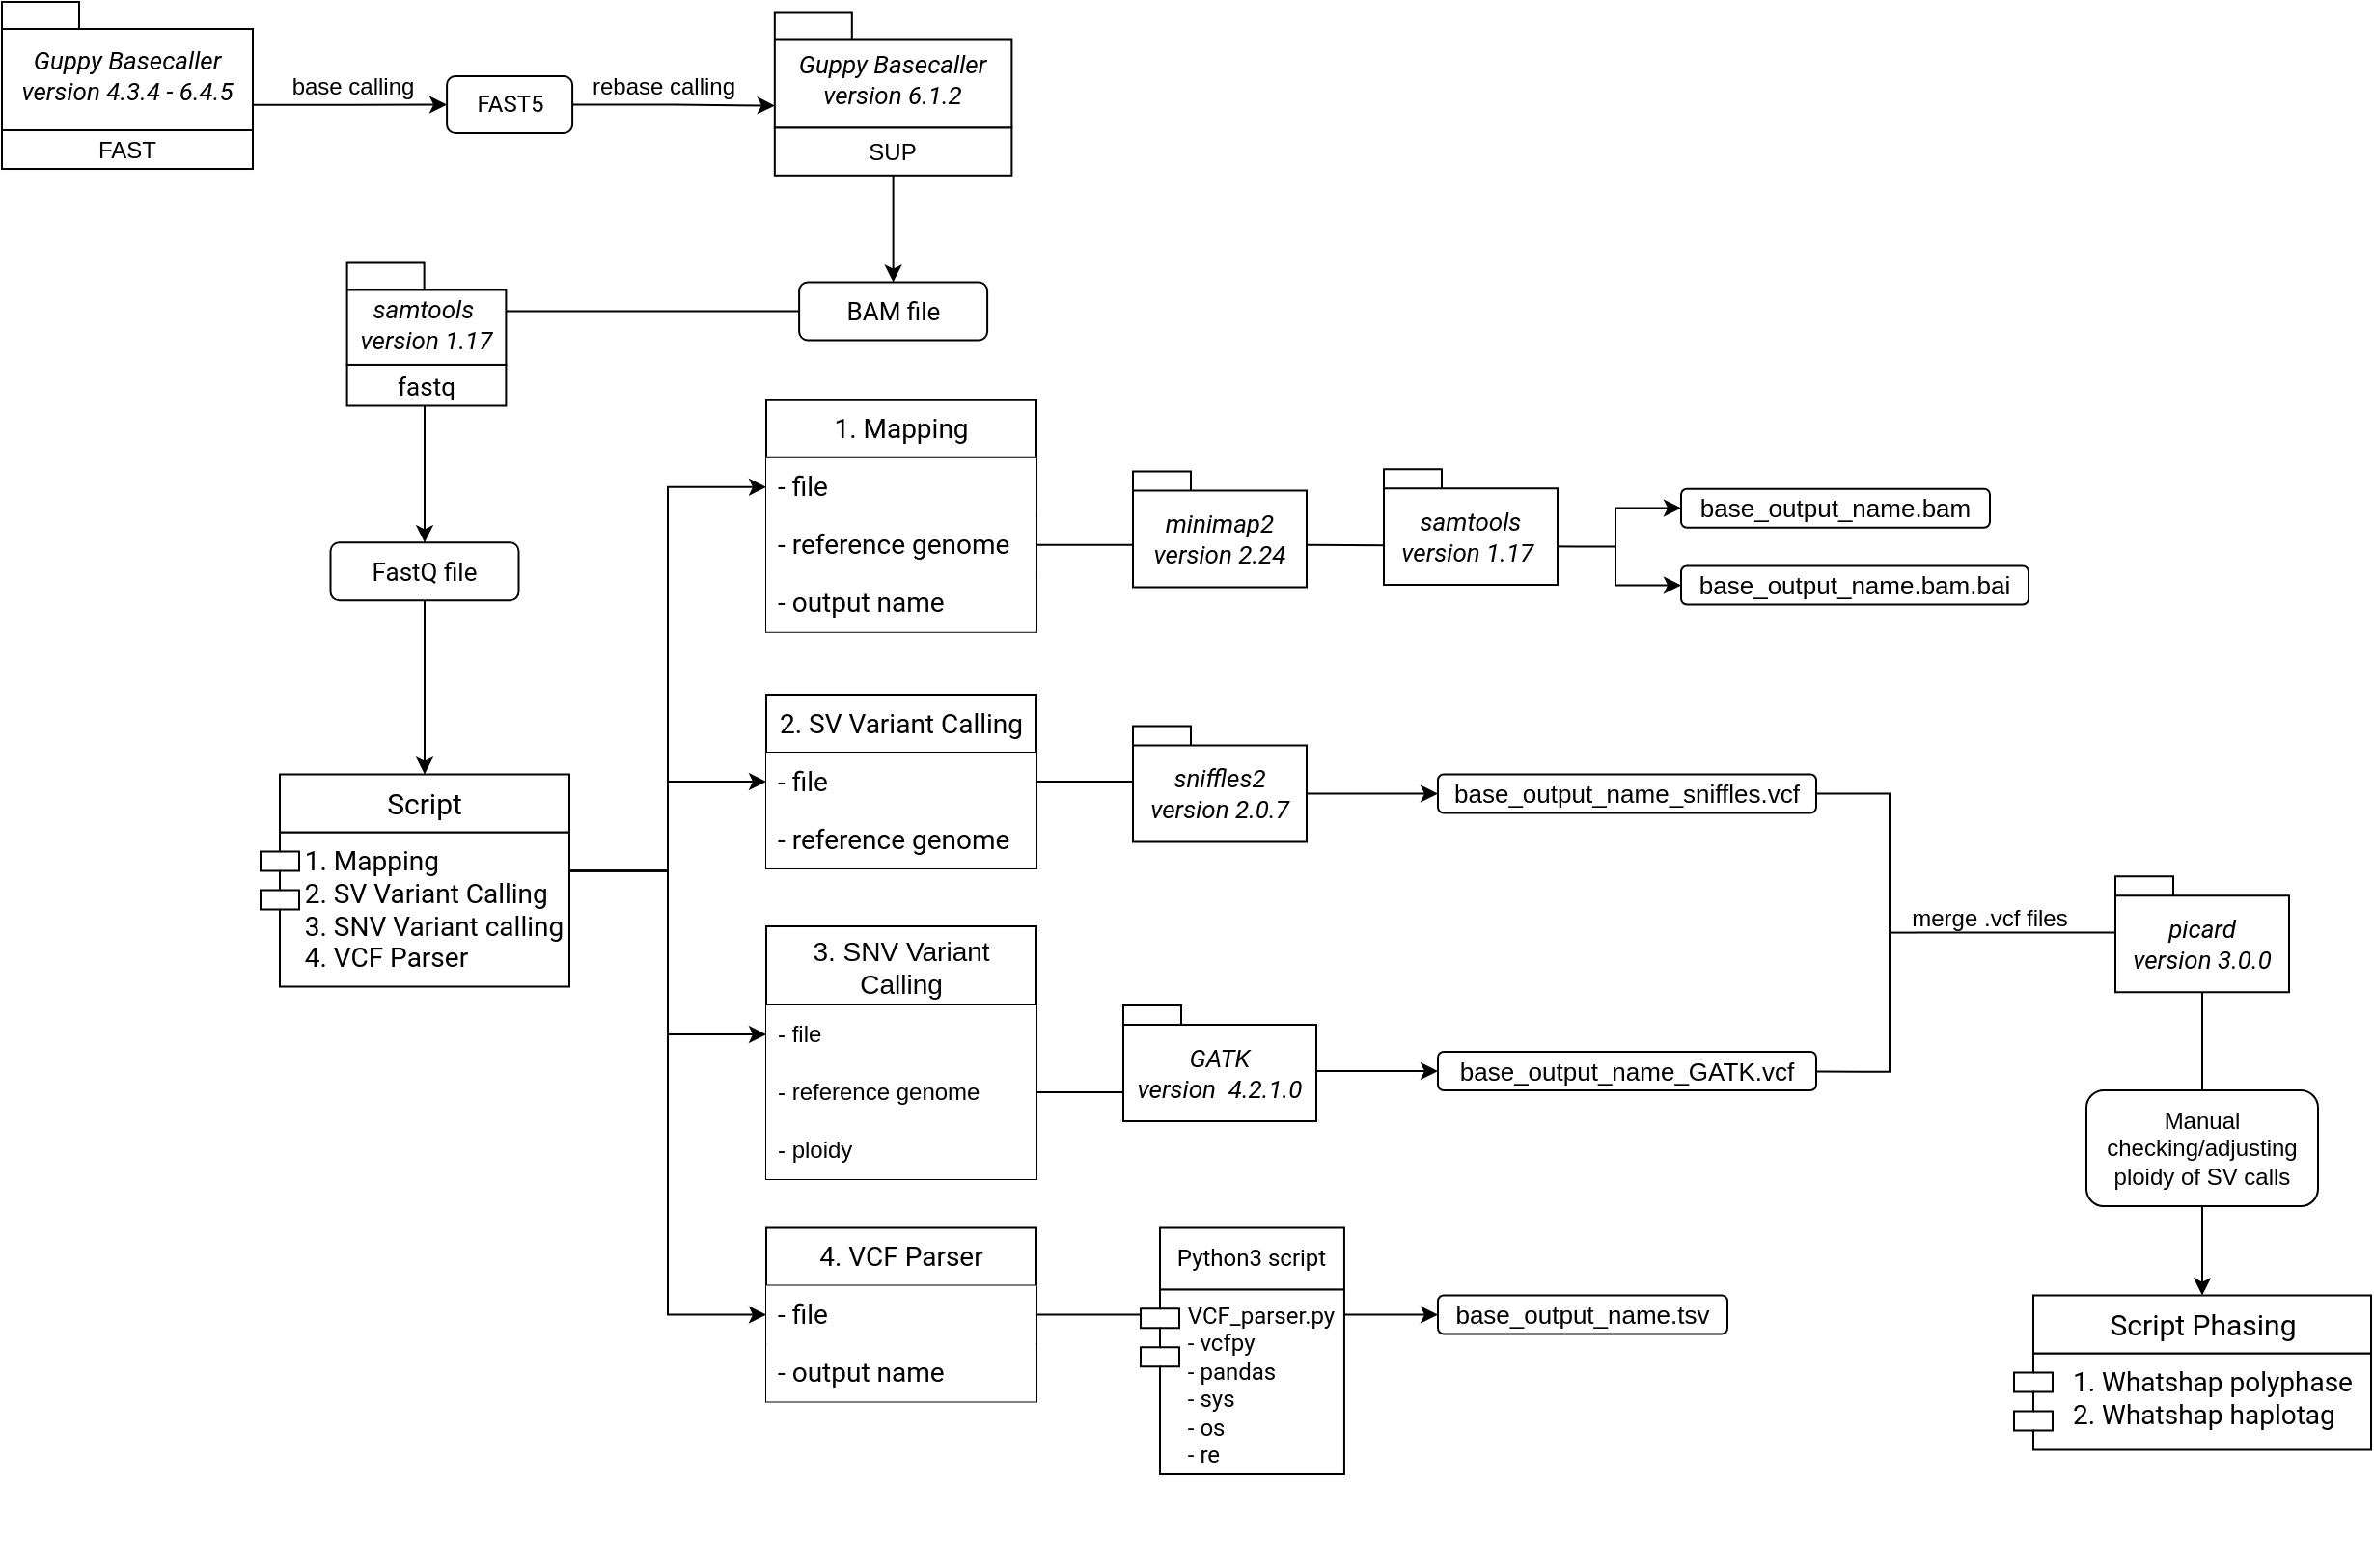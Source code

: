 <mxfile version="21.6.3" type="github">
  <diagram name="Page-1" id="vcV-yVb5MliYD7OHsdSn">
    <mxGraphModel dx="1434" dy="878" grid="1" gridSize="10" guides="1" tooltips="1" connect="1" arrows="1" fold="1" page="1" pageScale="1" pageWidth="1654" pageHeight="1169" math="0" shadow="0">
      <root>
        <mxCell id="0" />
        <mxCell id="1" parent="0" />
        <mxCell id="H34V7Ri5q2Nj2kquJj98-55" style="edgeStyle=orthogonalEdgeStyle;rounded=0;orthogonalLoop=1;jettySize=auto;html=1;exitX=1;exitY=0.5;exitDx=0;exitDy=0;entryX=0;entryY=0.5;entryDx=0;entryDy=0;strokeWidth=1;entryPerimeter=0;endArrow=none;endFill=0;" parent="1" source="TnzUW3G3kLykprTefT0Z-3" target="H34V7Ri5q2Nj2kquJj98-54" edge="1">
          <mxGeometry relative="1" as="geometry" />
        </mxCell>
        <mxCell id="H34V7Ri5q2Nj2kquJj98-65" style="edgeStyle=orthogonalEdgeStyle;rounded=0;orthogonalLoop=1;jettySize=auto;html=1;exitX=1;exitY=0.5;exitDx=0;exitDy=0;entryX=0;entryY=0.5;entryDx=0;entryDy=0;" parent="1" source="TnzUW3G3kLykprTefT0Z-24" target="TnzUW3G3kLykprTefT0Z-14" edge="1">
          <mxGeometry relative="1" as="geometry" />
        </mxCell>
        <mxCell id="H34V7Ri5q2Nj2kquJj98-64" style="edgeStyle=orthogonalEdgeStyle;rounded=0;orthogonalLoop=1;jettySize=auto;html=1;exitX=1;exitY=0.5;exitDx=0;exitDy=0;entryX=0;entryY=0.5;entryDx=0;entryDy=0;" parent="1" source="TnzUW3G3kLykprTefT0Z-20" target="TnzUW3G3kLykprTefT0Z-15" edge="1">
          <mxGeometry relative="1" as="geometry" />
        </mxCell>
        <mxCell id="TnzUW3G3kLykprTefT0Z-1" value="1. Mapping" style="swimlane;fontStyle=0;childLayout=stackLayout;horizontal=1;startSize=30;horizontalStack=0;resizeParent=1;resizeParentMax=0;resizeLast=0;collapsible=1;marginBottom=0;whiteSpace=wrap;html=1;fontFamily=Roboto;fontSource=https%3A%2F%2Ffonts.googleapis.com%2Fcss%3Ffamily%3DRoboto;fontSize=14;" parent="1" vertex="1">
          <mxGeometry x="456" y="276.39" width="140" height="120" as="geometry" />
        </mxCell>
        <mxCell id="TnzUW3G3kLykprTefT0Z-2" value="- file" style="text;align=left;verticalAlign=middle;spacingLeft=4;spacingRight=4;overflow=hidden;points=[[0,0.5],[1,0.5]];portConstraint=eastwest;rotatable=0;whiteSpace=wrap;html=1;fontFamily=Roboto;fontSource=https%3A%2F%2Ffonts.googleapis.com%2Fcss%3Ffamily%3DRoboto;fontSize=14;fillColor=default;" parent="TnzUW3G3kLykprTefT0Z-1" vertex="1">
          <mxGeometry y="30" width="140" height="30" as="geometry" />
        </mxCell>
        <mxCell id="TnzUW3G3kLykprTefT0Z-3" value="- reference genome" style="text;align=left;verticalAlign=middle;spacingLeft=4;spacingRight=4;overflow=hidden;points=[[0,0.5],[1,0.5]];portConstraint=eastwest;rotatable=0;whiteSpace=wrap;html=1;fontFamily=Roboto;fontSource=https%3A%2F%2Ffonts.googleapis.com%2Fcss%3Ffamily%3DRoboto;fontSize=14;fillColor=default;" parent="TnzUW3G3kLykprTefT0Z-1" vertex="1">
          <mxGeometry y="60" width="140" height="30" as="geometry" />
        </mxCell>
        <mxCell id="TnzUW3G3kLykprTefT0Z-4" value="- output name" style="text;align=left;verticalAlign=middle;spacingLeft=4;spacingRight=4;overflow=hidden;points=[[0,0.5],[1,0.5]];portConstraint=eastwest;rotatable=0;whiteSpace=wrap;html=1;fontFamily=Roboto;fontSource=https%3A%2F%2Ffonts.googleapis.com%2Fcss%3Ffamily%3DRoboto;fontSize=14;fillColor=default;" parent="TnzUW3G3kLykprTefT0Z-1" vertex="1">
          <mxGeometry y="90" width="140" height="30" as="geometry" />
        </mxCell>
        <mxCell id="H34V7Ri5q2Nj2kquJj98-80" style="edgeStyle=orthogonalEdgeStyle;rounded=0;orthogonalLoop=1;jettySize=auto;html=1;exitX=1;exitY=0.5;exitDx=0;exitDy=0;entryX=0;entryY=0;entryDx=0;entryDy=48.5;entryPerimeter=0;" parent="1" source="TnzUW3G3kLykprTefT0Z-5" target="H34V7Ri5q2Nj2kquJj98-21" edge="1">
          <mxGeometry relative="1" as="geometry" />
        </mxCell>
        <mxCell id="TnzUW3G3kLykprTefT0Z-5" value="FAST5" style="rounded=1;whiteSpace=wrap;html=1;fontFamily=Roboto;fontSource=https%3A%2F%2Ffonts.googleapis.com%2Fcss%3Ffamily%3DRoboto;" parent="1" vertex="1">
          <mxGeometry x="290.55" y="108.51" width="65" height="29.49" as="geometry" />
        </mxCell>
        <mxCell id="TnzUW3G3kLykprTefT0Z-10" value="&lt;font style=&quot;font-size: 13px;&quot;&gt;minimap2&lt;br style=&quot;font-size: 13px;&quot;&gt;version 2.24&lt;br style=&quot;font-size: 13px;&quot;&gt;&lt;/font&gt;" style="shape=folder;fontStyle=2;spacingTop=10;tabWidth=30;tabHeight=10;tabPosition=left;html=1;whiteSpace=wrap;fontFamily=Roboto;fontSource=https%3A%2F%2Ffonts.googleapis.com%2Fcss%3Ffamily%3DRoboto;fontSize=13;" parent="1" vertex="1">
          <mxGeometry x="646" y="313.25" width="90" height="60" as="geometry" />
        </mxCell>
        <mxCell id="TnzUW3G3kLykprTefT0Z-12" value="&lt;font style=&quot;font-size: 13px;&quot;&gt;sniffles2&lt;br style=&quot;font-size: 13px;&quot;&gt;version 2.0.7&lt;br style=&quot;font-size: 13px;&quot;&gt;&lt;/font&gt;" style="shape=folder;fontStyle=2;spacingTop=10;tabWidth=30;tabHeight=10;tabPosition=left;html=1;whiteSpace=wrap;fontFamily=Roboto;fontSource=https%3A%2F%2Ffonts.googleapis.com%2Fcss%3Ffamily%3DRoboto;fontSize=13;" parent="1" vertex="1">
          <mxGeometry x="646" y="445.25" width="90" height="60" as="geometry" />
        </mxCell>
        <mxCell id="TnzUW3G3kLykprTefT0Z-13" value="base_output_name.bam" style="rounded=1;whiteSpace=wrap;html=1;align=center;fontSize=13;" parent="1" vertex="1">
          <mxGeometry x="930" y="322.391" width="160" height="20" as="geometry" />
        </mxCell>
        <mxCell id="TnzUW3G3kLykprTefT0Z-14" value="base_output_name.tsv" style="rounded=1;whiteSpace=wrap;html=1;fontSize=13;" parent="1" vertex="1">
          <mxGeometry x="804" y="740.25" width="150" height="20" as="geometry" />
        </mxCell>
        <mxCell id="TnzUW3G3kLykprTefT0Z-15" value="base_output_name_sniffles.vcf" style="rounded=1;whiteSpace=wrap;html=1;fontSize=13;" parent="1" vertex="1">
          <mxGeometry x="804" y="470.25" width="196" height="20" as="geometry" />
        </mxCell>
        <mxCell id="TnzUW3G3kLykprTefT0Z-17" value="base_output_name.bam.bai" style="rounded=1;whiteSpace=wrap;html=1;fontSize=13;" parent="1" vertex="1">
          <mxGeometry x="930" y="362.25" width="180" height="20" as="geometry" />
        </mxCell>
        <mxCell id="TnzUW3G3kLykprTefT0Z-19" value="2. SV Variant Calling" style="swimlane;fontStyle=0;childLayout=stackLayout;horizontal=1;startSize=30;horizontalStack=0;resizeParent=1;resizeParentMax=0;resizeLast=0;collapsible=1;marginBottom=0;whiteSpace=wrap;html=1;fontFamily=Roboto;fontSource=https%3A%2F%2Ffonts.googleapis.com%2Fcss%3Ffamily%3DRoboto;fontSize=14;" parent="1" vertex="1">
          <mxGeometry x="456" y="429" width="140" height="90" as="geometry" />
        </mxCell>
        <mxCell id="TnzUW3G3kLykprTefT0Z-20" value="- file" style="text;strokeColor=none;fillColor=default;align=left;verticalAlign=middle;spacingLeft=4;spacingRight=4;overflow=hidden;points=[[0,0.5],[1,0.5]];portConstraint=eastwest;rotatable=0;whiteSpace=wrap;html=1;fontFamily=Roboto;fontSource=https%3A%2F%2Ffonts.googleapis.com%2Fcss%3Ffamily%3DRoboto;fontSize=14;" parent="TnzUW3G3kLykprTefT0Z-19" vertex="1">
          <mxGeometry y="30" width="140" height="30" as="geometry" />
        </mxCell>
        <mxCell id="TnzUW3G3kLykprTefT0Z-21" value="- reference genome" style="text;strokeColor=none;fillColor=default;align=left;verticalAlign=middle;spacingLeft=4;spacingRight=4;overflow=hidden;points=[[0,0.5],[1,0.5]];portConstraint=eastwest;rotatable=0;whiteSpace=wrap;html=1;fontFamily=Roboto;fontSource=https%3A%2F%2Ffonts.googleapis.com%2Fcss%3Ffamily%3DRoboto;fontSize=14;" parent="TnzUW3G3kLykprTefT0Z-19" vertex="1">
          <mxGeometry y="60" width="140" height="30" as="geometry" />
        </mxCell>
        <mxCell id="TnzUW3G3kLykprTefT0Z-23" value="4. VCF Parser" style="swimlane;fontStyle=0;childLayout=stackLayout;horizontal=1;startSize=30;horizontalStack=0;resizeParent=1;resizeParentMax=0;resizeLast=0;collapsible=1;marginBottom=0;whiteSpace=wrap;html=1;fontFamily=Roboto;fontSource=https%3A%2F%2Ffonts.googleapis.com%2Fcss%3Ffamily%3DRoboto;fontSize=14;" parent="1" vertex="1">
          <mxGeometry x="456" y="705.25" width="140" height="90" as="geometry">
            <mxRectangle x="515" y="570" width="110" height="30" as="alternateBounds" />
          </mxGeometry>
        </mxCell>
        <mxCell id="TnzUW3G3kLykprTefT0Z-24" value="- file" style="text;strokeColor=none;fillColor=default;align=left;verticalAlign=middle;spacingLeft=4;spacingRight=4;overflow=hidden;points=[[0,0.5],[1,0.5]];portConstraint=eastwest;rotatable=0;whiteSpace=wrap;html=1;fontFamily=Roboto;fontSource=https%3A%2F%2Ffonts.googleapis.com%2Fcss%3Ffamily%3DRoboto;fontSize=14;" parent="TnzUW3G3kLykprTefT0Z-23" vertex="1">
          <mxGeometry y="30" width="140" height="30" as="geometry" />
        </mxCell>
        <mxCell id="TnzUW3G3kLykprTefT0Z-25" value="- output name" style="text;strokeColor=none;fillColor=default;align=left;verticalAlign=middle;spacingLeft=4;spacingRight=4;overflow=hidden;points=[[0,0.5],[1,0.5]];portConstraint=eastwest;rotatable=0;whiteSpace=wrap;html=1;fontFamily=Roboto;fontSource=https%3A%2F%2Ffonts.googleapis.com%2Fcss%3Ffamily%3DRoboto;fontSize=14;" parent="TnzUW3G3kLykprTefT0Z-23" vertex="1">
          <mxGeometry y="60" width="140" height="30" as="geometry" />
        </mxCell>
        <mxCell id="H34V7Ri5q2Nj2kquJj98-2" value="" style="group;fontFamily=Roboto;fontSource=https%3A%2F%2Ffonts.googleapis.com%2Fcss%3Ffamily%3DRoboto;" parent="1" vertex="1" connectable="0">
          <mxGeometry x="194" y="470.25" width="160" height="140" as="geometry" />
        </mxCell>
        <mxCell id="TnzUW3G3kLykprTefT0Z-8" value="&lt;div style=&quot;text-align: center; font-size: 14px;&quot;&gt;&lt;/div&gt;&lt;div style=&quot;text-align: left; font-size: 14px;&quot;&gt;&lt;span style=&quot;background-color: initial; font-size: 14px;&quot;&gt;1. Mapping&lt;/span&gt;&lt;/div&gt;&lt;div style=&quot;text-align: left; font-size: 14px;&quot;&gt;&lt;span style=&quot;background-color: initial; font-size: 14px;&quot;&gt;2. SV Variant Calling&lt;/span&gt;&lt;/div&gt;&lt;div style=&quot;text-align: left; font-size: 14px;&quot;&gt;&lt;span style=&quot;background-color: initial; font-size: 14px;&quot;&gt;3. SNV Variant calling&lt;/span&gt;&lt;/div&gt;&lt;div style=&quot;text-align: left; font-size: 14px;&quot;&gt;&lt;span style=&quot;background-color: initial; font-size: 14px;&quot;&gt;4. VCF Parser&amp;nbsp;&lt;/span&gt;&lt;/div&gt;" style="shape=module;align=left;spacingLeft=20;align=center;verticalAlign=top;whiteSpace=wrap;html=1;fontFamily=Roboto;fontSource=https%3A%2F%2Ffonts.googleapis.com%2Fcss%3Ffamily%3DRoboto;fontSize=14;" parent="H34V7Ri5q2Nj2kquJj98-2" vertex="1">
          <mxGeometry y="30" width="160" height="80" as="geometry" />
        </mxCell>
        <mxCell id="H34V7Ri5q2Nj2kquJj98-1" value="Script" style="rounded=0;whiteSpace=wrap;html=1;fontFamily=Roboto;fontSource=https%3A%2F%2Ffonts.googleapis.com%2Fcss%3Ffamily%3DRoboto;fontSize=15;" parent="H34V7Ri5q2Nj2kquJj98-2" vertex="1">
          <mxGeometry x="10" width="150" height="30" as="geometry" />
        </mxCell>
        <mxCell id="H34V7Ri5q2Nj2kquJj98-24" value="" style="group" parent="1" vertex="1" connectable="0">
          <mxGeometry x="70" y="80" width="120" height="76.51" as="geometry" />
        </mxCell>
        <mxCell id="H34V7Ri5q2Nj2kquJj98-32" value="" style="group" parent="H34V7Ri5q2Nj2kquJj98-24" vertex="1" connectable="0">
          <mxGeometry width="120" height="76.51" as="geometry" />
        </mxCell>
        <mxCell id="H34V7Ri5q2Nj2kquJj98-14" value="&lt;font style=&quot;font-size: 13px;&quot;&gt;&lt;i style=&quot;font-weight: normal;&quot;&gt;Guppy Basecaller&lt;br&gt;&lt;/i&gt;&lt;span style=&quot;font-weight: 400;&quot;&gt;&lt;i&gt;version 4.3.4 - 6.4.5&lt;/i&gt;&lt;/span&gt;&lt;br&gt;&lt;/font&gt;" style="shape=folder;fontStyle=1;spacingTop=10;tabWidth=40;tabHeight=14;tabPosition=left;html=1;whiteSpace=wrap;fontFamily=Roboto;fontSource=https%3A%2F%2Ffonts.googleapis.com%2Fcss%3Ffamily%3DRoboto;fontSize=13;" parent="H34V7Ri5q2Nj2kquJj98-32" vertex="1">
          <mxGeometry x="-10" y="-10" width="130" height="66.51" as="geometry" />
        </mxCell>
        <mxCell id="H34V7Ri5q2Nj2kquJj98-22" value="FAST" style="rounded=0;whiteSpace=wrap;html=1;" parent="H34V7Ri5q2Nj2kquJj98-32" vertex="1">
          <mxGeometry x="-10" y="56.51" width="130" height="20" as="geometry" />
        </mxCell>
        <mxCell id="H34V7Ri5q2Nj2kquJj98-26" value="" style="group" parent="1" vertex="1" connectable="0">
          <mxGeometry x="460.41" y="75.25" width="122.78" height="110" as="geometry" />
        </mxCell>
        <mxCell id="H34V7Ri5q2Nj2kquJj98-43" value="" style="group;fontSize=14;" parent="H34V7Ri5q2Nj2kquJj98-26" vertex="1" connectable="0">
          <mxGeometry width="122.78" height="110" as="geometry" />
        </mxCell>
        <mxCell id="H34V7Ri5q2Nj2kquJj98-21" value="&lt;font style=&quot;font-size: 13px;&quot;&gt;&lt;span style=&quot;font-weight: normal;&quot;&gt;&lt;i&gt;Guppy Basecaller&lt;br&gt;version 6.1.2&lt;/i&gt;&lt;/span&gt;&lt;br&gt;&lt;/font&gt;" style="shape=folder;fontStyle=1;spacingTop=10;tabWidth=40;tabHeight=14;tabPosition=left;html=1;whiteSpace=wrap;fontFamily=Roboto;fontSource=https%3A%2F%2Ffonts.googleapis.com%2Fcss%3Ffamily%3DRoboto;fontSize=13;" parent="H34V7Ri5q2Nj2kquJj98-43" vertex="1">
          <mxGeometry width="122.78" height="60" as="geometry" />
        </mxCell>
        <mxCell id="H34V7Ri5q2Nj2kquJj98-25" value="SUP" style="rounded=0;whiteSpace=wrap;html=1;" parent="H34V7Ri5q2Nj2kquJj98-43" vertex="1">
          <mxGeometry y="59.995" width="122.78" height="24.655" as="geometry" />
        </mxCell>
        <mxCell id="H34V7Ri5q2Nj2kquJj98-29" value="rebase calling" style="text;html=1;strokeColor=none;fillColor=none;align=center;verticalAlign=middle;whiteSpace=wrap;rounded=0;" parent="1" vertex="1">
          <mxGeometry x="357.55" y="98.74" width="90" height="30" as="geometry" />
        </mxCell>
        <mxCell id="H34V7Ri5q2Nj2kquJj98-30" value="base calling" style="text;html=1;strokeColor=none;fillColor=none;align=center;verticalAlign=middle;whiteSpace=wrap;rounded=0;" parent="1" vertex="1">
          <mxGeometry x="196.74" y="98.74" width="90" height="30" as="geometry" />
        </mxCell>
        <mxCell id="H34V7Ri5q2Nj2kquJj98-85" style="edgeStyle=orthogonalEdgeStyle;rounded=0;orthogonalLoop=1;jettySize=auto;html=1;exitX=0.5;exitY=1;exitDx=0;exitDy=0;entryX=0.5;entryY=0;entryDx=0;entryDy=0;" parent="1" source="H34V7Ri5q2Nj2kquJj98-35" target="H34V7Ri5q2Nj2kquJj98-1" edge="1">
          <mxGeometry relative="1" as="geometry" />
        </mxCell>
        <mxCell id="H34V7Ri5q2Nj2kquJj98-35" value="FastQ file" style="rounded=1;whiteSpace=wrap;html=1;fontFamily=Roboto;fontSource=https%3A%2F%2Ffonts.googleapis.com%2Fcss%3Ffamily%3DRoboto;fontSize=13;" parent="1" vertex="1">
          <mxGeometry x="230.25" y="350.14" width="97.5" height="30" as="geometry" />
        </mxCell>
        <mxCell id="H34V7Ri5q2Nj2kquJj98-88" style="edgeStyle=orthogonalEdgeStyle;rounded=0;orthogonalLoop=1;jettySize=auto;html=1;exitX=0;exitY=0.5;exitDx=0;exitDy=0;entryX=0.5;entryY=0;entryDx=0;entryDy=0;" parent="1" source="H34V7Ri5q2Nj2kquJj98-36" target="H34V7Ri5q2Nj2kquJj98-35" edge="1">
          <mxGeometry relative="1" as="geometry" />
        </mxCell>
        <mxCell id="H34V7Ri5q2Nj2kquJj98-36" value="BAM file" style="rounded=1;whiteSpace=wrap;html=1;fontFamily=Roboto;fontSource=https%3A%2F%2Ffonts.googleapis.com%2Fcss%3Ffamily%3DRoboto;fontSize=13;" parent="1" vertex="1">
          <mxGeometry x="473.05" y="215.25" width="97.5" height="30" as="geometry" />
        </mxCell>
        <mxCell id="H34V7Ri5q2Nj2kquJj98-40" value="" style="group" parent="1" vertex="1" connectable="0">
          <mxGeometry x="238.81" y="205.25" width="82.38" height="74" as="geometry" />
        </mxCell>
        <mxCell id="TnzUW3G3kLykprTefT0Z-18" value="&lt;font style=&quot;font-size: 13px;&quot;&gt;&lt;span style=&quot;font-weight: normal;&quot;&gt;samtools&amp;nbsp;&lt;br&gt;version 1.17&lt;/span&gt;&lt;br&gt;&lt;/font&gt;" style="shape=folder;fontStyle=3;spacingTop=10;tabWidth=40;tabHeight=14;tabPosition=left;html=1;whiteSpace=wrap;fontFamily=Roboto;fontSource=https%3A%2F%2Ffonts.googleapis.com%2Fcss%3Ffamily%3DRoboto;fontSize=13;" parent="H34V7Ri5q2Nj2kquJj98-40" vertex="1">
          <mxGeometry width="82.38" height="52.724" as="geometry" />
        </mxCell>
        <mxCell id="H34V7Ri5q2Nj2kquJj98-39" value="&lt;font style=&quot;font-size: 13px;&quot; data-font-src=&quot;https://fonts.googleapis.com/css?family=Roboto&quot; face=&quot;Roboto&quot;&gt;fastq&lt;/font&gt;" style="rounded=0;whiteSpace=wrap;html=1;fontSize=13;" parent="H34V7Ri5q2Nj2kquJj98-40" vertex="1">
          <mxGeometry y="52.724" width="82.38" height="21.276" as="geometry" />
        </mxCell>
        <mxCell id="H34V7Ri5q2Nj2kquJj98-49" value="" style="group;fontFamily=Roboto;fontSource=https%3A%2F%2Ffonts.googleapis.com%2Fcss%3Ffamily%3DRoboto;fontSize=14;" parent="1" vertex="1" connectable="0">
          <mxGeometry x="650" y="705.25" width="150" height="149" as="geometry" />
        </mxCell>
        <mxCell id="H34V7Ri5q2Nj2kquJj98-50" value="&lt;div style=&quot;text-align: center; font-size: 12px;&quot;&gt;&lt;/div&gt;&lt;div style=&quot;text-align: left; font-size: 12px;&quot;&gt;&lt;font style=&quot;font-size: 12px;&quot;&gt;VCF_parser.py&lt;/font&gt;&lt;/div&gt;&lt;div style=&quot;text-align: left; font-size: 12px;&quot;&gt;&lt;font style=&quot;font-size: 12px;&quot;&gt;- vcfpy&lt;/font&gt;&lt;/div&gt;&lt;div style=&quot;text-align: left; font-size: 12px;&quot;&gt;&lt;font style=&quot;font-size: 12px;&quot;&gt;- pandas&lt;/font&gt;&lt;/div&gt;&lt;div style=&quot;text-align: left; font-size: 12px;&quot;&gt;&lt;font style=&quot;font-size: 12px;&quot;&gt;- sys&lt;/font&gt;&lt;/div&gt;&lt;div style=&quot;text-align: left; font-size: 12px;&quot;&gt;&lt;font style=&quot;font-size: 12px;&quot;&gt;- os&lt;/font&gt;&lt;/div&gt;&lt;div style=&quot;text-align: left; font-size: 12px;&quot;&gt;&lt;font style=&quot;font-size: 12px;&quot;&gt;- re&lt;/font&gt;&lt;/div&gt;" style="shape=module;align=left;spacingLeft=20;align=center;verticalAlign=top;whiteSpace=wrap;html=1;fontFamily=Roboto;fontSource=https%3A%2F%2Ffonts.googleapis.com%2Fcss%3Ffamily%3DRoboto;fontSize=12;" parent="H34V7Ri5q2Nj2kquJj98-49" vertex="1">
          <mxGeometry y="31.929" width="105.469" height="95.786" as="geometry" />
        </mxCell>
        <mxCell id="H34V7Ri5q2Nj2kquJj98-51" value="Python3 script" style="rounded=0;whiteSpace=wrap;html=1;fontFamily=Roboto;fontSource=https%3A%2F%2Ffonts.googleapis.com%2Fcss%3Ffamily%3DRoboto;fontSize=12;" parent="H34V7Ri5q2Nj2kquJj98-49" vertex="1">
          <mxGeometry x="10" width="95.47" height="31.93" as="geometry" />
        </mxCell>
        <mxCell id="H34V7Ri5q2Nj2kquJj98-58" value="" style="group" parent="1" vertex="1" connectable="0">
          <mxGeometry x="876" y="332.25" width="40" height="40" as="geometry" />
        </mxCell>
        <mxCell id="H34V7Ri5q2Nj2kquJj98-54" value="" style="strokeWidth=1;html=1;shape=mxgraph.flowchart.annotation_2;align=left;labelPosition=right;pointerEvents=1;" parent="H34V7Ri5q2Nj2kquJj98-58" vertex="1">
          <mxGeometry width="40" height="40" as="geometry" />
        </mxCell>
        <mxCell id="H34V7Ri5q2Nj2kquJj98-68" style="edgeStyle=orthogonalEdgeStyle;rounded=0;orthogonalLoop=1;jettySize=auto;html=1;exitX=1;exitY=1;exitDx=0;exitDy=0;exitPerimeter=0;entryX=0;entryY=0.5;entryDx=0;entryDy=0;" parent="1" source="H34V7Ri5q2Nj2kquJj98-54" target="TnzUW3G3kLykprTefT0Z-17" edge="1">
          <mxGeometry relative="1" as="geometry">
            <mxPoint x="926" y="373.25" as="targetPoint" />
          </mxGeometry>
        </mxCell>
        <mxCell id="H34V7Ri5q2Nj2kquJj98-79" style="edgeStyle=orthogonalEdgeStyle;rounded=0;orthogonalLoop=1;jettySize=auto;html=1;exitX=1;exitY=0;exitDx=0;exitDy=0;exitPerimeter=0;entryX=0;entryY=0.5;entryDx=0;entryDy=0;" parent="1" source="H34V7Ri5q2Nj2kquJj98-54" target="TnzUW3G3kLykprTefT0Z-13" edge="1">
          <mxGeometry relative="1" as="geometry" />
        </mxCell>
        <mxCell id="TnzUW3G3kLykprTefT0Z-11" value="&lt;font style=&quot;font-size: 13px;&quot;&gt;samtools&lt;br style=&quot;font-size: 13px;&quot;&gt;version 1.17&amp;nbsp;&lt;br style=&quot;font-size: 13px;&quot;&gt;&lt;/font&gt;" style="shape=folder;fontStyle=2;spacingTop=10;tabWidth=30;tabHeight=10;tabPosition=left;html=1;whiteSpace=wrap;fontFamily=Roboto;fontSource=https%3A%2F%2Ffonts.googleapis.com%2Fcss%3Ffamily%3DRoboto;fontSize=13;" parent="1" vertex="1">
          <mxGeometry x="776" y="312.14" width="90" height="59.842" as="geometry" />
        </mxCell>
        <mxCell id="H34V7Ri5q2Nj2kquJj98-87" style="edgeStyle=orthogonalEdgeStyle;rounded=0;orthogonalLoop=1;jettySize=auto;html=1;exitX=0.5;exitY=1;exitDx=0;exitDy=0;entryX=0.5;entryY=0;entryDx=0;entryDy=0;" parent="1" source="H34V7Ri5q2Nj2kquJj98-25" target="H34V7Ri5q2Nj2kquJj98-36" edge="1">
          <mxGeometry relative="1" as="geometry" />
        </mxCell>
        <mxCell id="H34V7Ri5q2Nj2kquJj98-89" style="edgeStyle=orthogonalEdgeStyle;rounded=0;orthogonalLoop=1;jettySize=auto;html=1;exitX=1;exitY=0.25;exitDx=0;exitDy=0;entryX=0;entryY=0.5;entryDx=0;entryDy=0;" parent="1" source="TnzUW3G3kLykprTefT0Z-8" target="TnzUW3G3kLykprTefT0Z-2" edge="1">
          <mxGeometry relative="1" as="geometry" />
        </mxCell>
        <mxCell id="H34V7Ri5q2Nj2kquJj98-90" style="edgeStyle=orthogonalEdgeStyle;rounded=0;orthogonalLoop=1;jettySize=auto;html=1;exitX=1;exitY=0.25;exitDx=0;exitDy=0;entryX=0;entryY=0.5;entryDx=0;entryDy=0;" parent="1" source="TnzUW3G3kLykprTefT0Z-8" target="TnzUW3G3kLykprTefT0Z-20" edge="1">
          <mxGeometry relative="1" as="geometry" />
        </mxCell>
        <mxCell id="H34V7Ri5q2Nj2kquJj98-92" style="edgeStyle=orthogonalEdgeStyle;rounded=0;orthogonalLoop=1;jettySize=auto;html=1;exitX=0;exitY=0;exitDx=130;exitDy=53.383;exitPerimeter=0;entryX=0;entryY=0.5;entryDx=0;entryDy=0;" parent="1" source="H34V7Ri5q2Nj2kquJj98-14" target="TnzUW3G3kLykprTefT0Z-5" edge="1">
          <mxGeometry relative="1" as="geometry" />
        </mxCell>
        <mxCell id="i7Iz10wV050JpFX4qJ6I-10" value="&lt;font style=&quot;font-size: 14px;&quot;&gt;3. SNV Variant Calling&lt;/font&gt;" style="swimlane;fontStyle=0;childLayout=stackLayout;horizontal=1;startSize=41;horizontalStack=0;resizeParent=1;resizeParentMax=0;resizeLast=0;collapsible=1;marginBottom=0;whiteSpace=wrap;html=1;" vertex="1" parent="1">
          <mxGeometry x="456" y="549" width="140" height="131" as="geometry" />
        </mxCell>
        <mxCell id="i7Iz10wV050JpFX4qJ6I-11" value="- file" style="text;strokeColor=none;fillColor=default;align=left;verticalAlign=middle;spacingLeft=4;spacingRight=4;overflow=hidden;points=[[0,0.5],[1,0.5]];portConstraint=eastwest;rotatable=0;whiteSpace=wrap;html=1;" vertex="1" parent="i7Iz10wV050JpFX4qJ6I-10">
          <mxGeometry y="41" width="140" height="30" as="geometry" />
        </mxCell>
        <mxCell id="i7Iz10wV050JpFX4qJ6I-12" value="- reference genome" style="text;strokeColor=none;fillColor=default;align=left;verticalAlign=middle;spacingLeft=4;spacingRight=4;overflow=hidden;points=[[0,0.5],[1,0.5]];portConstraint=eastwest;rotatable=0;whiteSpace=wrap;html=1;" vertex="1" parent="i7Iz10wV050JpFX4qJ6I-10">
          <mxGeometry y="71" width="140" height="30" as="geometry" />
        </mxCell>
        <mxCell id="i7Iz10wV050JpFX4qJ6I-13" value="- ploidy" style="text;align=left;verticalAlign=middle;spacingLeft=4;spacingRight=4;overflow=hidden;points=[[0,0.5],[1,0.5]];portConstraint=eastwest;rotatable=0;whiteSpace=wrap;html=1;fillColor=default;" vertex="1" parent="i7Iz10wV050JpFX4qJ6I-10">
          <mxGeometry y="101" width="140" height="30" as="geometry" />
        </mxCell>
        <mxCell id="i7Iz10wV050JpFX4qJ6I-15" value="base_output_name_GATK.vcf" style="rounded=1;whiteSpace=wrap;html=1;fontSize=13;" vertex="1" parent="1">
          <mxGeometry x="804" y="614" width="196" height="20" as="geometry" />
        </mxCell>
        <mxCell id="i7Iz10wV050JpFX4qJ6I-16" style="edgeStyle=orthogonalEdgeStyle;rounded=0;orthogonalLoop=1;jettySize=auto;html=1;exitX=1;exitY=0.5;exitDx=0;exitDy=0;" edge="1" parent="1" source="i7Iz10wV050JpFX4qJ6I-12" target="i7Iz10wV050JpFX4qJ6I-15">
          <mxGeometry relative="1" as="geometry" />
        </mxCell>
        <mxCell id="i7Iz10wV050JpFX4qJ6I-14" value="&lt;font style=&quot;font-size: 13px;&quot;&gt;GATK&lt;br&gt;version&amp;nbsp; 4.2.1.0&lt;br style=&quot;font-size: 13px;&quot;&gt;&lt;/font&gt;" style="shape=folder;fontStyle=2;spacingTop=10;tabWidth=30;tabHeight=10;tabPosition=left;html=1;whiteSpace=wrap;fontFamily=Roboto;fontSource=https%3A%2F%2Ffonts.googleapis.com%2Fcss%3Ffamily%3DRoboto;fontSize=13;" vertex="1" parent="1">
          <mxGeometry x="641" y="590" width="100" height="60" as="geometry" />
        </mxCell>
        <mxCell id="i7Iz10wV050JpFX4qJ6I-31" style="edgeStyle=orthogonalEdgeStyle;rounded=0;orthogonalLoop=1;jettySize=auto;html=1;exitX=0;exitY=0.5;exitDx=0;exitDy=0;exitPerimeter=0;entryX=0.5;entryY=0;entryDx=0;entryDy=0;" edge="1" parent="1" source="i7Iz10wV050JpFX4qJ6I-18" target="i7Iz10wV050JpFX4qJ6I-25">
          <mxGeometry relative="1" as="geometry" />
        </mxCell>
        <mxCell id="i7Iz10wV050JpFX4qJ6I-37" style="edgeStyle=orthogonalEdgeStyle;rounded=0;orthogonalLoop=1;jettySize=auto;html=1;exitX=1;exitY=1;exitDx=0;exitDy=0;exitPerimeter=0;entryX=1;entryY=0.5;entryDx=0;entryDy=0;endArrow=none;endFill=0;" edge="1" parent="1" source="i7Iz10wV050JpFX4qJ6I-18" target="TnzUW3G3kLykprTefT0Z-15">
          <mxGeometry relative="1" as="geometry" />
        </mxCell>
        <mxCell id="i7Iz10wV050JpFX4qJ6I-39" style="edgeStyle=orthogonalEdgeStyle;rounded=0;orthogonalLoop=1;jettySize=auto;html=1;exitX=1;exitY=0;exitDx=0;exitDy=0;exitPerimeter=0;entryX=1;entryY=0.5;entryDx=0;entryDy=0;endArrow=none;endFill=0;" edge="1" parent="1" source="i7Iz10wV050JpFX4qJ6I-18" target="i7Iz10wV050JpFX4qJ6I-15">
          <mxGeometry relative="1" as="geometry" />
        </mxCell>
        <mxCell id="i7Iz10wV050JpFX4qJ6I-18" value="" style="strokeWidth=1;html=1;shape=mxgraph.flowchart.annotation_2;align=left;labelPosition=right;pointerEvents=1;rotation=-180;strokeColor=default;" vertex="1" parent="1">
          <mxGeometry x="1024" y="480.25" width="28" height="144.094" as="geometry" />
        </mxCell>
        <mxCell id="i7Iz10wV050JpFX4qJ6I-19" value="&lt;font style=&quot;font-size: 13px;&quot;&gt;picard&lt;br&gt;version 3.0.0&lt;br style=&quot;font-size: 13px;&quot;&gt;&lt;/font&gt;" style="shape=folder;fontStyle=2;spacingTop=10;tabWidth=30;tabHeight=10;tabPosition=left;html=1;whiteSpace=wrap;fontFamily=Roboto;fontSource=https%3A%2F%2Ffonts.googleapis.com%2Fcss%3Ffamily%3DRoboto;fontSize=13;" vertex="1" parent="1">
          <mxGeometry x="1155" y="523.12" width="90" height="60" as="geometry" />
        </mxCell>
        <mxCell id="i7Iz10wV050JpFX4qJ6I-23" value="" style="group;fontFamily=Roboto;fontSource=https%3A%2F%2Ffonts.googleapis.com%2Fcss%3Ffamily%3DRoboto;" vertex="1" connectable="0" parent="1">
          <mxGeometry x="1102.5" y="740.25" width="185" height="140" as="geometry" />
        </mxCell>
        <mxCell id="i7Iz10wV050JpFX4qJ6I-24" value="&lt;div style=&quot;text-align: center; font-size: 14px;&quot;&gt;&lt;/div&gt;&lt;div style=&quot;text-align: left; font-size: 14px;&quot;&gt;1. Whatshap polyphase&lt;/div&gt;&lt;div style=&quot;text-align: left; font-size: 14px;&quot;&gt;2. Whatshap haplotag&lt;/div&gt;" style="shape=module;align=left;spacingLeft=20;align=center;verticalAlign=top;whiteSpace=wrap;html=1;fontFamily=Roboto;fontSource=https%3A%2F%2Ffonts.googleapis.com%2Fcss%3Ffamily%3DRoboto;fontSize=14;" vertex="1" parent="i7Iz10wV050JpFX4qJ6I-23">
          <mxGeometry y="30" width="185" height="50" as="geometry" />
        </mxCell>
        <mxCell id="i7Iz10wV050JpFX4qJ6I-25" value="Script Phasing" style="rounded=0;whiteSpace=wrap;html=1;fontFamily=Roboto;fontSource=https%3A%2F%2Ffonts.googleapis.com%2Fcss%3Ffamily%3DRoboto;fontSize=15;" vertex="1" parent="i7Iz10wV050JpFX4qJ6I-23">
          <mxGeometry x="10" width="175" height="30" as="geometry" />
        </mxCell>
        <mxCell id="i7Iz10wV050JpFX4qJ6I-29" value="Manual checking/adjusting ploidy of SV calls" style="rounded=1;whiteSpace=wrap;html=1;" vertex="1" parent="1">
          <mxGeometry x="1140" y="634" width="120" height="60" as="geometry" />
        </mxCell>
        <mxCell id="i7Iz10wV050JpFX4qJ6I-32" value="merge .vcf files" style="text;html=1;strokeColor=none;fillColor=none;align=center;verticalAlign=middle;whiteSpace=wrap;rounded=0;" vertex="1" parent="1">
          <mxGeometry x="1040" y="530" width="100" height="30" as="geometry" />
        </mxCell>
        <mxCell id="i7Iz10wV050JpFX4qJ6I-33" style="edgeStyle=orthogonalEdgeStyle;rounded=0;orthogonalLoop=1;jettySize=auto;html=1;exitX=1;exitY=0.25;exitDx=0;exitDy=0;entryX=0;entryY=0.5;entryDx=0;entryDy=0;" edge="1" parent="1" source="TnzUW3G3kLykprTefT0Z-8" target="TnzUW3G3kLykprTefT0Z-24">
          <mxGeometry relative="1" as="geometry" />
        </mxCell>
        <mxCell id="i7Iz10wV050JpFX4qJ6I-40" style="edgeStyle=orthogonalEdgeStyle;rounded=0;orthogonalLoop=1;jettySize=auto;html=1;exitX=1;exitY=0.25;exitDx=0;exitDy=0;entryX=0;entryY=0.5;entryDx=0;entryDy=0;" edge="1" parent="1" source="TnzUW3G3kLykprTefT0Z-8" target="i7Iz10wV050JpFX4qJ6I-11">
          <mxGeometry relative="1" as="geometry" />
        </mxCell>
      </root>
    </mxGraphModel>
  </diagram>
</mxfile>
